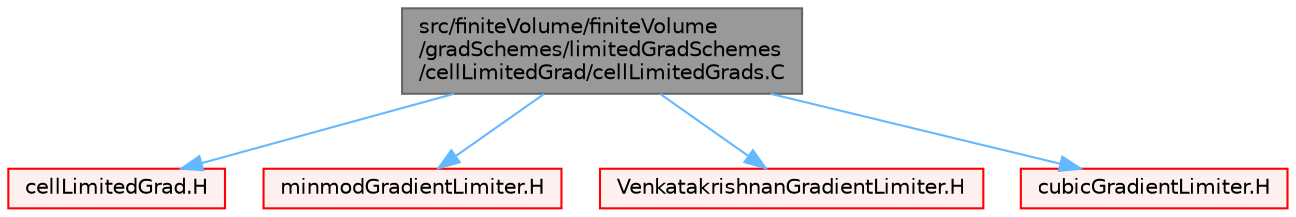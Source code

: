 digraph "src/finiteVolume/finiteVolume/gradSchemes/limitedGradSchemes/cellLimitedGrad/cellLimitedGrads.C"
{
 // LATEX_PDF_SIZE
  bgcolor="transparent";
  edge [fontname=Helvetica,fontsize=10,labelfontname=Helvetica,labelfontsize=10];
  node [fontname=Helvetica,fontsize=10,shape=box,height=0.2,width=0.4];
  Node1 [id="Node000001",label="src/finiteVolume/finiteVolume\l/gradSchemes/limitedGradSchemes\l/cellLimitedGrad/cellLimitedGrads.C",height=0.2,width=0.4,color="gray40", fillcolor="grey60", style="filled", fontcolor="black",tooltip=" "];
  Node1 -> Node2 [id="edge1_Node000001_Node000002",color="steelblue1",style="solid",tooltip=" "];
  Node2 [id="Node000002",label="cellLimitedGrad.H",height=0.2,width=0.4,color="red", fillcolor="#FFF0F0", style="filled",URL="$cellLimitedGrad_8H.html",tooltip=" "];
  Node1 -> Node186 [id="edge2_Node000001_Node000186",color="steelblue1",style="solid",tooltip=" "];
  Node186 [id="Node000186",label="minmodGradientLimiter.H",height=0.2,width=0.4,color="red", fillcolor="#FFF0F0", style="filled",URL="$minmodGradientLimiter_8H.html",tooltip=" "];
  Node1 -> Node187 [id="edge3_Node000001_Node000187",color="steelblue1",style="solid",tooltip=" "];
  Node187 [id="Node000187",label="VenkatakrishnanGradientLimiter.H",height=0.2,width=0.4,color="red", fillcolor="#FFF0F0", style="filled",URL="$VenkatakrishnanGradientLimiter_8H.html",tooltip=" "];
  Node1 -> Node188 [id="edge4_Node000001_Node000188",color="steelblue1",style="solid",tooltip=" "];
  Node188 [id="Node000188",label="cubicGradientLimiter.H",height=0.2,width=0.4,color="red", fillcolor="#FFF0F0", style="filled",URL="$cubicGradientLimiter_8H.html",tooltip=" "];
}
